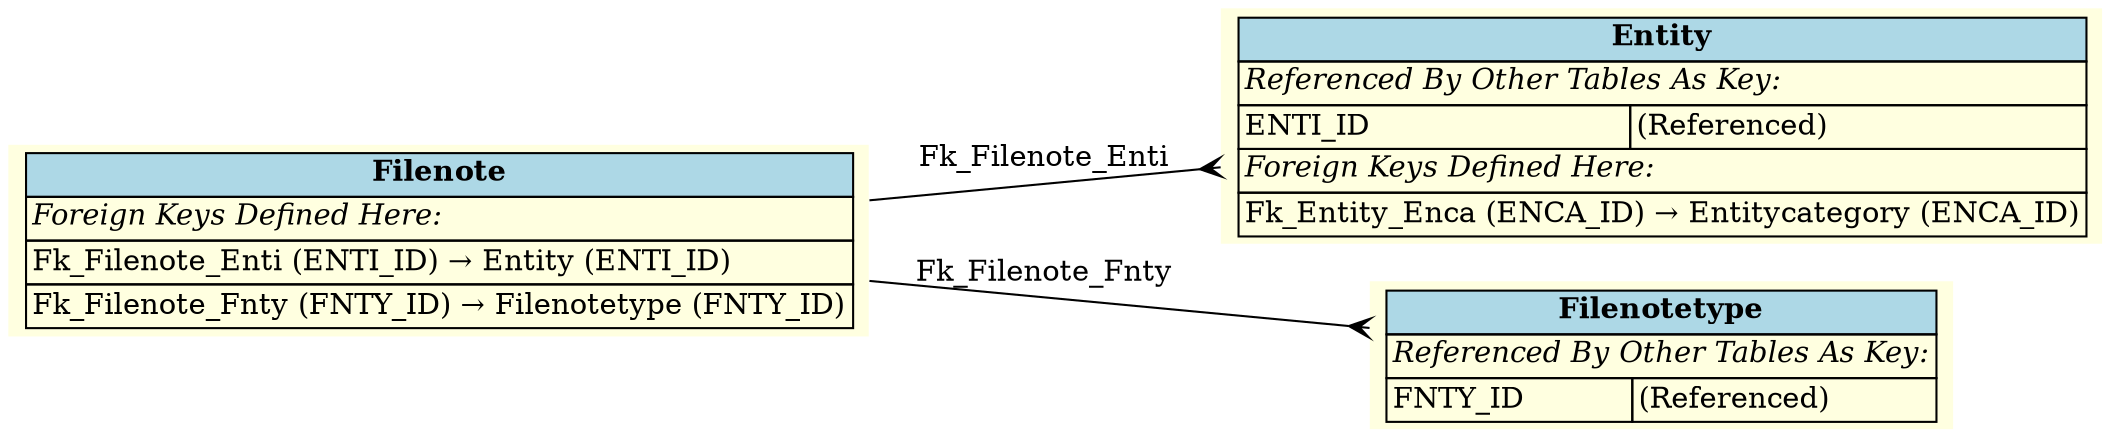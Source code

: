 digraph ERD {
  rankdir=LR;
  node [shape=plaintext, style=filled, fillcolor=lightyellow];
  edge [arrowhead=crow, arrowtail=none, dir=both, labelfontsize=10];

  "Filenote" [
    label=<
    <TABLE BORDER="0" CELLBORDER="1" CELLSPACING="0" BGCOLOR="lightyellow">
      <TR><TD COLSPAN="2" BGCOLOR="lightblue"><B>Filenote</B></TD></TR>
      <TR><TD COLSPAN="2" ALIGN="LEFT"><I>Foreign Keys Defined Here:</I></TD></TR>
      <TR><TD ALIGN="LEFT" COLSPAN="2">Fk_Filenote_Enti (ENTI_ID) &rarr; Entity (ENTI_ID)</TD></TR>
      <TR><TD ALIGN="LEFT" COLSPAN="2">Fk_Filenote_Fnty (FNTY_ID) &rarr; Filenotetype (FNTY_ID)</TD></TR>
    </TABLE>
    >
  ];

  "Entity" [
    label=<
    <TABLE BORDER="0" CELLBORDER="1" CELLSPACING="0" BGCOLOR="lightyellow">
      <TR><TD COLSPAN="2" BGCOLOR="lightblue"><B>Entity</B></TD></TR>
      <TR><TD COLSPAN="2" ALIGN="LEFT"><I>Referenced By Other Tables As Key:</I></TD></TR>
      <TR><TD ALIGN="LEFT">ENTI_ID</TD><TD ALIGN="LEFT">(Referenced)</TD></TR>
      <TR><TD COLSPAN="2" ALIGN="LEFT"><I>Foreign Keys Defined Here:</I></TD></TR>
      <TR><TD ALIGN="LEFT" COLSPAN="2">Fk_Entity_Enca (ENCA_ID) &rarr; Entitycategory (ENCA_ID)</TD></TR>
    </TABLE>
    >
  ];

  "Filenotetype" [
    label=<
    <TABLE BORDER="0" CELLBORDER="1" CELLSPACING="0" BGCOLOR="lightyellow">
      <TR><TD COLSPAN="2" BGCOLOR="lightblue"><B>Filenotetype</B></TD></TR>
      <TR><TD COLSPAN="2" ALIGN="LEFT"><I>Referenced By Other Tables As Key:</I></TD></TR>
      <TR><TD ALIGN="LEFT">FNTY_ID</TD><TD ALIGN="LEFT">(Referenced)</TD></TR>
    </TABLE>
    >
  ];

  "Filenote" -> "Entity" [label=" Fk_Filenote_Enti "];
  "Filenote" -> "Filenotetype" [label=" Fk_Filenote_Fnty "];
}
